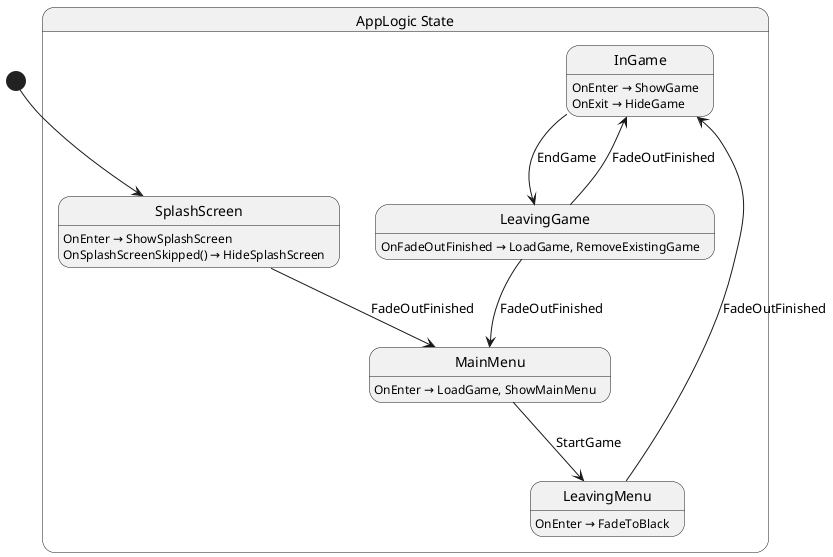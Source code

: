 @startuml AppLogic
state "AppLogic State" as Crackdownlike_AppLogic_State {
  state "InGame" as Crackdownlike_AppLogic_State_InGame {
    Crackdownlike_AppLogic_State_InGame : OnEnter → ShowGame
    Crackdownlike_AppLogic_State_InGame : OnExit → HideGame
  }
  state "LeavingGame" as Crackdownlike_AppLogic_State_LeavingGame {
    Crackdownlike_AppLogic_State_LeavingGame : OnFadeOutFinished → LoadGame, RemoveExistingGame
  }
  state "LeavingMenu" as Crackdownlike_AppLogic_State_LeavingMenu {
    Crackdownlike_AppLogic_State_LeavingMenu : OnEnter → FadeToBlack
  }
  state "MainMenu" as Crackdownlike_AppLogic_State_MainMenu {
    Crackdownlike_AppLogic_State_MainMenu : OnEnter → LoadGame, ShowMainMenu
  }
  state "SplashScreen" as Crackdownlike_AppLogic_State_SplashScreen {
    Crackdownlike_AppLogic_State_SplashScreen : OnEnter → ShowSplashScreen
    Crackdownlike_AppLogic_State_SplashScreen : OnSplashScreenSkipped() → HideSplashScreen
  }
}

Crackdownlike_AppLogic_State_InGame --> Crackdownlike_AppLogic_State_LeavingGame : EndGame
Crackdownlike_AppLogic_State_LeavingGame --> Crackdownlike_AppLogic_State_InGame : FadeOutFinished
Crackdownlike_AppLogic_State_LeavingGame --> Crackdownlike_AppLogic_State_MainMenu : FadeOutFinished
Crackdownlike_AppLogic_State_LeavingMenu --> Crackdownlike_AppLogic_State_InGame : FadeOutFinished
Crackdownlike_AppLogic_State_MainMenu --> Crackdownlike_AppLogic_State_LeavingMenu : StartGame
Crackdownlike_AppLogic_State_SplashScreen --> Crackdownlike_AppLogic_State_MainMenu : FadeOutFinished

[*] --> Crackdownlike_AppLogic_State_SplashScreen
@enduml